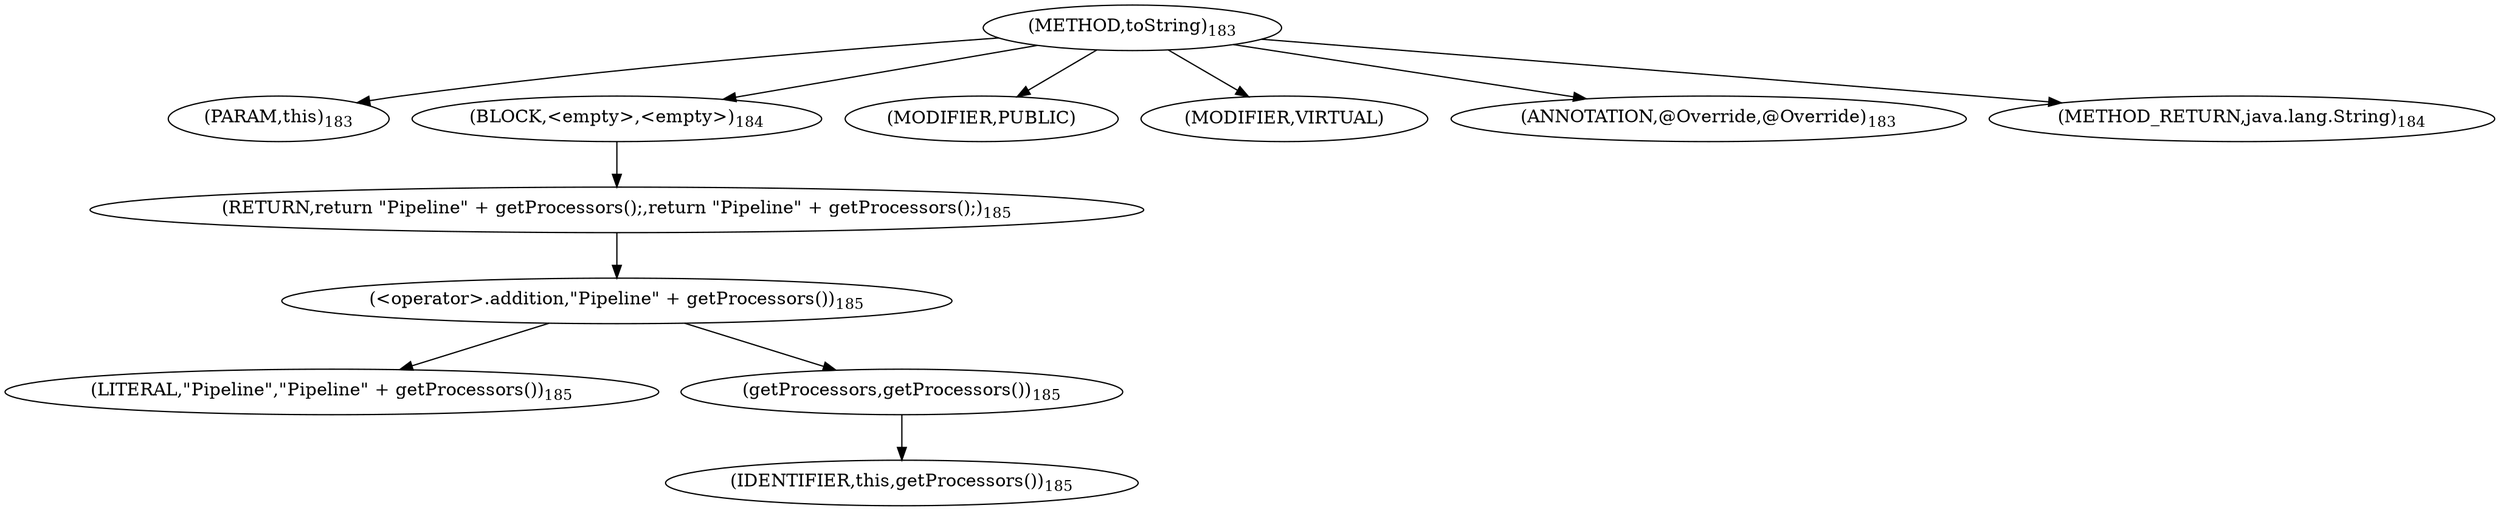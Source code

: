 digraph "toString" {  
"311" [label = <(METHOD,toString)<SUB>183</SUB>> ]
"14" [label = <(PARAM,this)<SUB>183</SUB>> ]
"312" [label = <(BLOCK,&lt;empty&gt;,&lt;empty&gt;)<SUB>184</SUB>> ]
"313" [label = <(RETURN,return &quot;Pipeline&quot; + getProcessors();,return &quot;Pipeline&quot; + getProcessors();)<SUB>185</SUB>> ]
"314" [label = <(&lt;operator&gt;.addition,&quot;Pipeline&quot; + getProcessors())<SUB>185</SUB>> ]
"315" [label = <(LITERAL,&quot;Pipeline&quot;,&quot;Pipeline&quot; + getProcessors())<SUB>185</SUB>> ]
"316" [label = <(getProcessors,getProcessors())<SUB>185</SUB>> ]
"13" [label = <(IDENTIFIER,this,getProcessors())<SUB>185</SUB>> ]
"317" [label = <(MODIFIER,PUBLIC)> ]
"318" [label = <(MODIFIER,VIRTUAL)> ]
"319" [label = <(ANNOTATION,@Override,@Override)<SUB>183</SUB>> ]
"320" [label = <(METHOD_RETURN,java.lang.String)<SUB>184</SUB>> ]
  "311" -> "14" 
  "311" -> "312" 
  "311" -> "317" 
  "311" -> "318" 
  "311" -> "319" 
  "311" -> "320" 
  "312" -> "313" 
  "313" -> "314" 
  "314" -> "315" 
  "314" -> "316" 
  "316" -> "13" 
}
